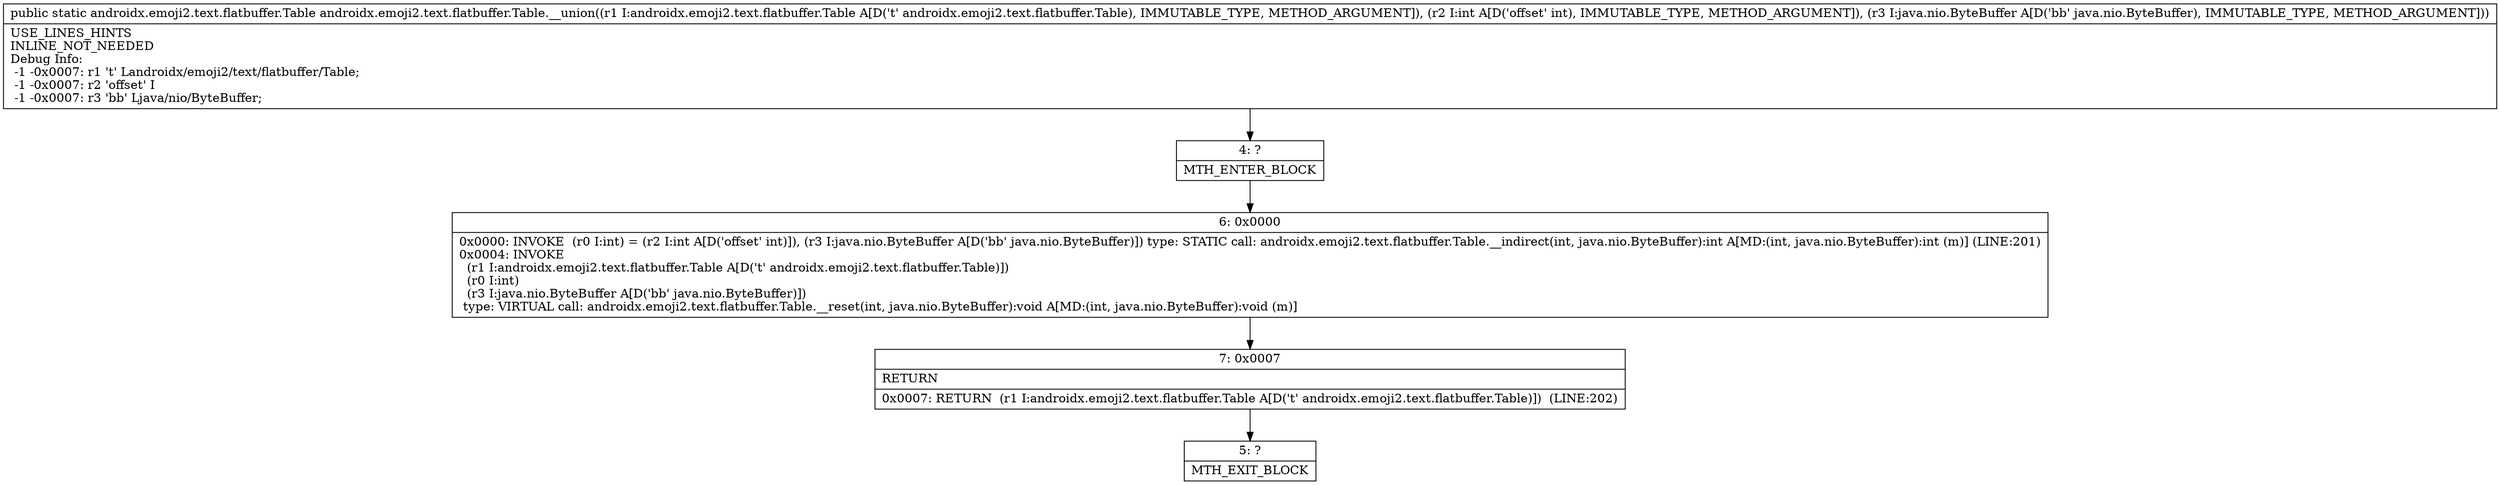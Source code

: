 digraph "CFG forandroidx.emoji2.text.flatbuffer.Table.__union(Landroidx\/emoji2\/text\/flatbuffer\/Table;ILjava\/nio\/ByteBuffer;)Landroidx\/emoji2\/text\/flatbuffer\/Table;" {
Node_4 [shape=record,label="{4\:\ ?|MTH_ENTER_BLOCK\l}"];
Node_6 [shape=record,label="{6\:\ 0x0000|0x0000: INVOKE  (r0 I:int) = (r2 I:int A[D('offset' int)]), (r3 I:java.nio.ByteBuffer A[D('bb' java.nio.ByteBuffer)]) type: STATIC call: androidx.emoji2.text.flatbuffer.Table.__indirect(int, java.nio.ByteBuffer):int A[MD:(int, java.nio.ByteBuffer):int (m)] (LINE:201)\l0x0004: INVOKE  \l  (r1 I:androidx.emoji2.text.flatbuffer.Table A[D('t' androidx.emoji2.text.flatbuffer.Table)])\l  (r0 I:int)\l  (r3 I:java.nio.ByteBuffer A[D('bb' java.nio.ByteBuffer)])\l type: VIRTUAL call: androidx.emoji2.text.flatbuffer.Table.__reset(int, java.nio.ByteBuffer):void A[MD:(int, java.nio.ByteBuffer):void (m)]\l}"];
Node_7 [shape=record,label="{7\:\ 0x0007|RETURN\l|0x0007: RETURN  (r1 I:androidx.emoji2.text.flatbuffer.Table A[D('t' androidx.emoji2.text.flatbuffer.Table)])  (LINE:202)\l}"];
Node_5 [shape=record,label="{5\:\ ?|MTH_EXIT_BLOCK\l}"];
MethodNode[shape=record,label="{public static androidx.emoji2.text.flatbuffer.Table androidx.emoji2.text.flatbuffer.Table.__union((r1 I:androidx.emoji2.text.flatbuffer.Table A[D('t' androidx.emoji2.text.flatbuffer.Table), IMMUTABLE_TYPE, METHOD_ARGUMENT]), (r2 I:int A[D('offset' int), IMMUTABLE_TYPE, METHOD_ARGUMENT]), (r3 I:java.nio.ByteBuffer A[D('bb' java.nio.ByteBuffer), IMMUTABLE_TYPE, METHOD_ARGUMENT]))  | USE_LINES_HINTS\lINLINE_NOT_NEEDED\lDebug Info:\l  \-1 \-0x0007: r1 't' Landroidx\/emoji2\/text\/flatbuffer\/Table;\l  \-1 \-0x0007: r2 'offset' I\l  \-1 \-0x0007: r3 'bb' Ljava\/nio\/ByteBuffer;\l}"];
MethodNode -> Node_4;Node_4 -> Node_6;
Node_6 -> Node_7;
Node_7 -> Node_5;
}

